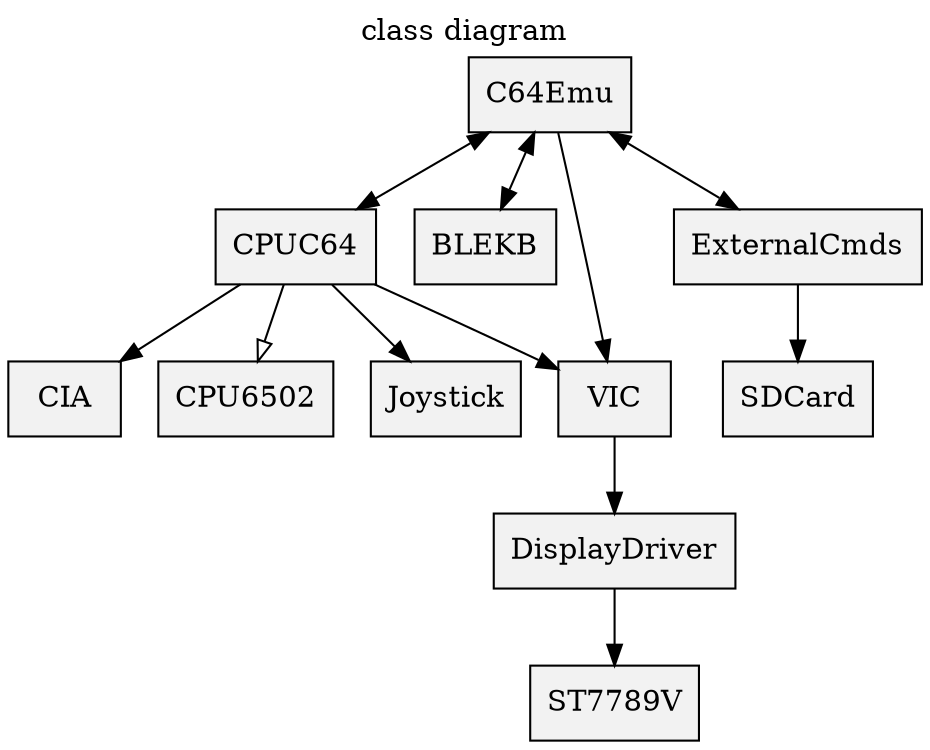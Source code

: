 digraph T_HMI_C64 {
  graph [
    label="class diagram"
    labelloc="t"
  ]
  node [
    shape=record
    style=filled
    fillcolor=gray95
  ]
  C64Emu -> CPUC64 [dir=both]
  C64Emu -> BLEKB [dir=both]
  C64Emu -> ExternalCmds [dir=both]
  C64Emu -> VIC
  ExternalCmds -> SDCard
  CPUC64 -> CIA
  CPUC64 -> CPU6502 [arrowhead = empty]
  CPUC64 -> Joystick
  CPUC64 -> VIC
  VIC -> DisplayDriver
  DisplayDriver -> ST7789V
}

